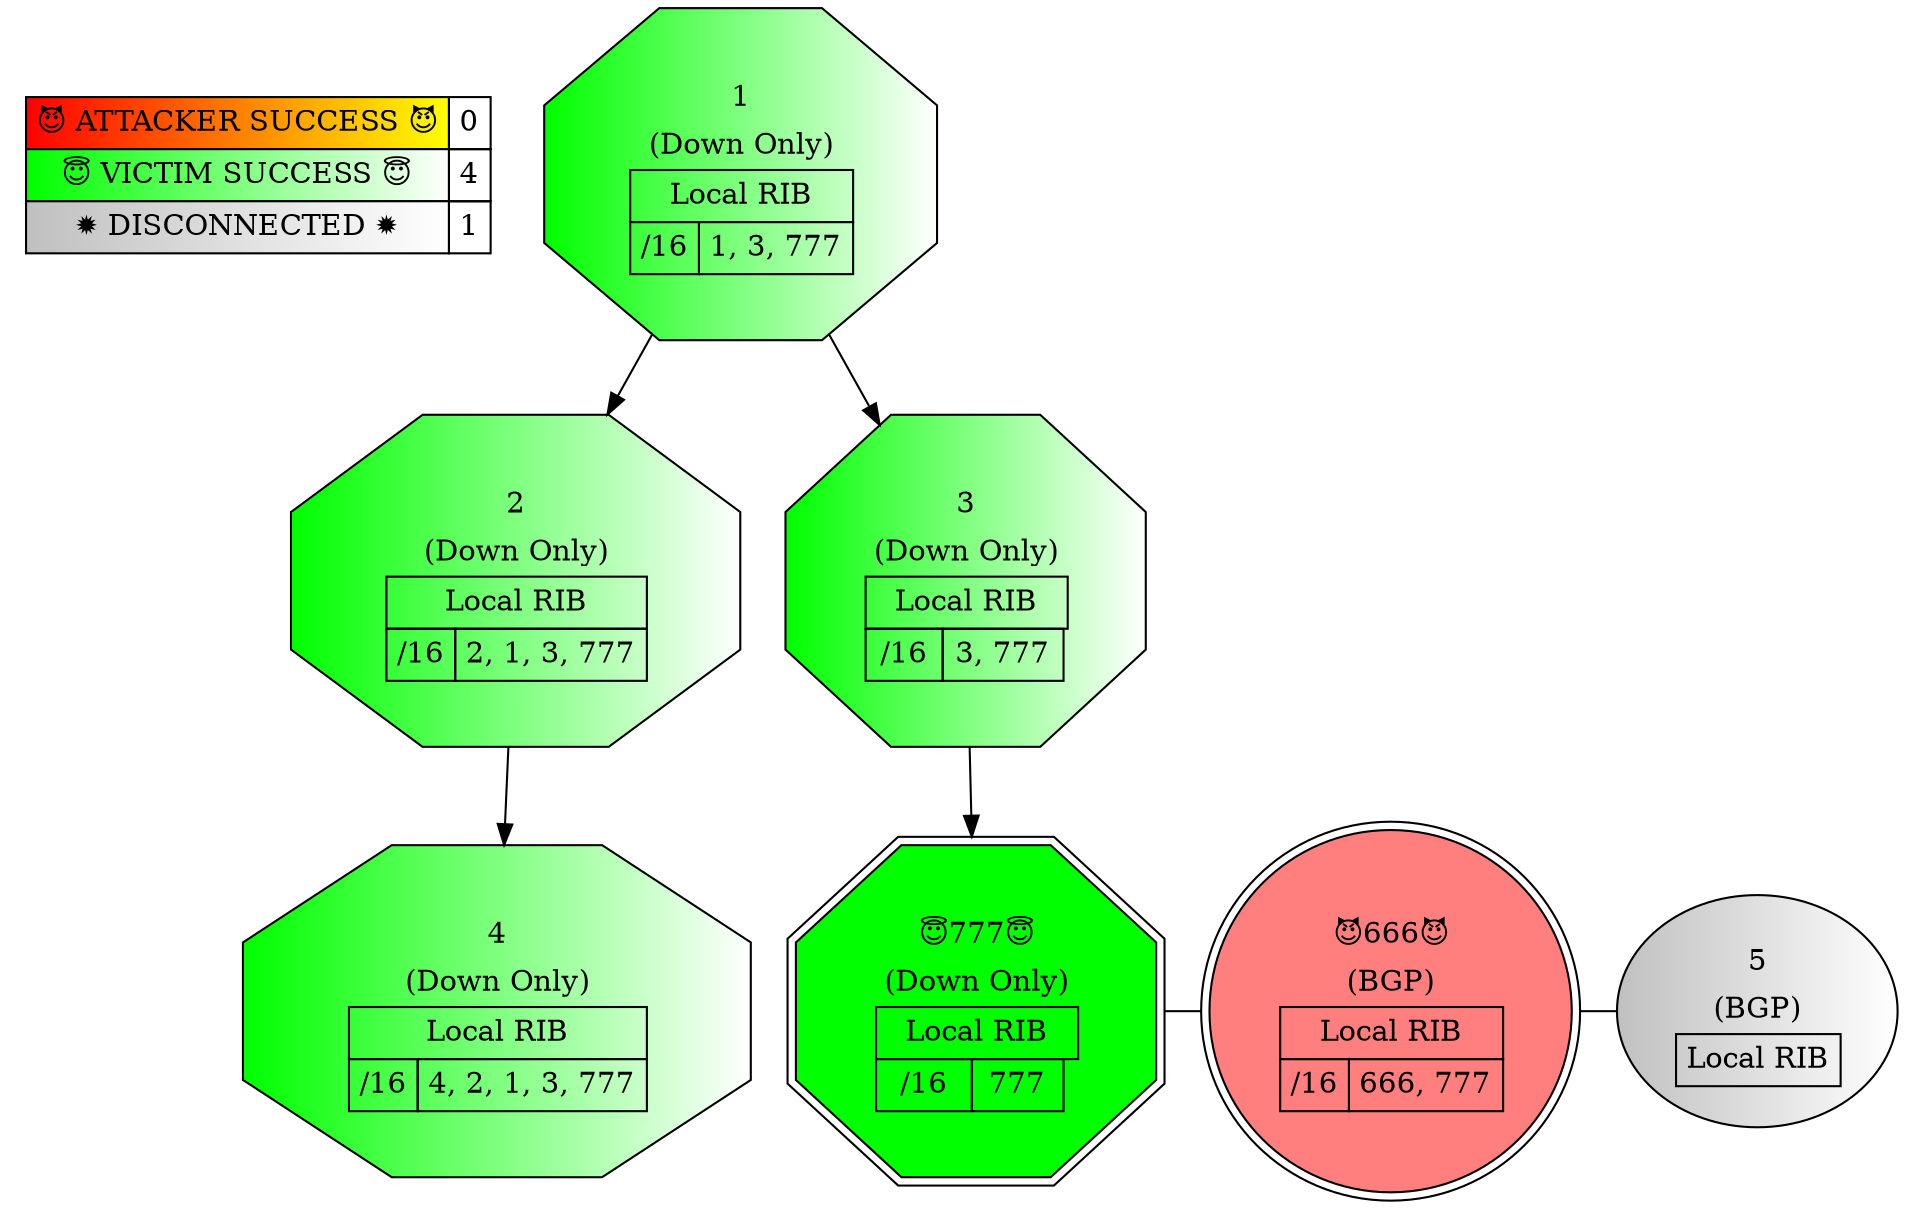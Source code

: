 digraph {
	Legend [label=<<TABLE BORDER="0" CELLBORDER="1" CELLSPACING="0" CELLPADDING="4">
                      <TR>
                        <TD BGCOLOR="red:yellow">&#128520; ATTACKER SUCCESS &#128520;</TD>
                        <TD>0</TD>
                      </TR>
                      <TR>
                        <TD BGCOLOR="green:white">&#128519; VICTIM SUCCESS &#128519;</TD>
                        <TD>4</TD>
                      </TR>
                      <TR>
                        <TD BGCOLOR="grey:white">&#10041; DISCONNECTED &#10041;</TD>
                        <TD>1</TD>
                      </TR>
                    </TABLE>> color=black fillcolor=white shape=plaintext style=filled]
	1 [label=<
                    <TABLE BORDER="0" CELLBORDER="1" CELLSPACING="0" CELLPADDING="4">
                      <TR>
                        <TD COLSPAN="3" BORDER="0">1</TD>
                      </TR>
                      <TR>
                        <TD COLSPAN="3" BORDER="0">(Down Only)</TD>
                      </TR><TR>
                    <TD COLSPAN="3">Local RIB</TD>
                  </TR><TR>
                        <TD>/16</TD>
                        <TD>1, 3, 777</TD>
                      </TR></TABLE>> color=black fillcolor="green:white" shape=octagon style=filled]
	2 [label=<
                    <TABLE BORDER="0" CELLBORDER="1" CELLSPACING="0" CELLPADDING="4">
                      <TR>
                        <TD COLSPAN="3" BORDER="0">2</TD>
                      </TR>
                      <TR>
                        <TD COLSPAN="3" BORDER="0">(Down Only)</TD>
                      </TR><TR>
                    <TD COLSPAN="3">Local RIB</TD>
                  </TR><TR>
                        <TD>/16</TD>
                        <TD>2, 1, 3, 777</TD>
                      </TR></TABLE>> color=black fillcolor="green:white" shape=octagon style=filled]
	3 [label=<
                    <TABLE BORDER="0" CELLBORDER="1" CELLSPACING="0" CELLPADDING="4">
                      <TR>
                        <TD COLSPAN="3" BORDER="0">3</TD>
                      </TR>
                      <TR>
                        <TD COLSPAN="3" BORDER="0">(Down Only)</TD>
                      </TR><TR>
                    <TD COLSPAN="3">Local RIB</TD>
                  </TR><TR>
                        <TD>/16</TD>
                        <TD>3, 777</TD>
                      </TR></TABLE>> color=black fillcolor="green:white" shape=octagon style=filled]
	4 [label=<
                    <TABLE BORDER="0" CELLBORDER="1" CELLSPACING="0" CELLPADDING="4">
                      <TR>
                        <TD COLSPAN="3" BORDER="0">4</TD>
                      </TR>
                      <TR>
                        <TD COLSPAN="3" BORDER="0">(Down Only)</TD>
                      </TR><TR>
                    <TD COLSPAN="3">Local RIB</TD>
                  </TR><TR>
                        <TD>/16</TD>
                        <TD>4, 2, 1, 3, 777</TD>
                      </TR></TABLE>> color=black fillcolor="green:white" shape=octagon style=filled]
	5 [label=<
                    <TABLE BORDER="0" CELLBORDER="1" CELLSPACING="0" CELLPADDING="4">
                      <TR>
                        <TD COLSPAN="3" BORDER="0">5</TD>
                      </TR>
                      <TR>
                        <TD COLSPAN="3" BORDER="0">(BGP)</TD>
                      </TR><TR>
                    <TD COLSPAN="3">Local RIB</TD>
                  </TR></TABLE>> color=black fillcolor="grey:white" style=filled]
	666 [label=<
                    <TABLE BORDER="0" CELLBORDER="1" CELLSPACING="0" CELLPADDING="4">
                      <TR>
                        <TD COLSPAN="3" BORDER="0">&#128520;666&#128520;</TD>
                      </TR>
                      <TR>
                        <TD COLSPAN="3" BORDER="0">(BGP)</TD>
                      </TR><TR>
                    <TD COLSPAN="3">Local RIB</TD>
                  </TR><TR>
                        <TD>/16</TD>
                        <TD>666, 777</TD>
                      </TR></TABLE>> color=black fillcolor="#FF7F7F" shape=doublecircle style=filled]
	777 [label=<
                    <TABLE BORDER="0" CELLBORDER="1" CELLSPACING="0" CELLPADDING="4">
                      <TR>
                        <TD COLSPAN="3" BORDER="0">&#128519;777&#128519;</TD>
                      </TR>
                      <TR>
                        <TD COLSPAN="3" BORDER="0">(Down Only)</TD>
                      </TR><TR>
                    <TD COLSPAN="3">Local RIB</TD>
                  </TR><TR>
                        <TD>/16</TD>
                        <TD>777</TD>
                      </TR></TABLE>> color=black fillcolor=green shape=doubleoctagon style=filled]
	1 -> 2
	1 -> 3
	2 -> 4
	3 -> 777
	666 -> 5 [dir=none]
	777 -> 666 [dir=none]
	subgraph Propagation_rank_0 {
		rank=same
		4
		5
		666
		777
	}
	subgraph Propagation_rank_1 {
		rank=same
		2
		3
	}
	subgraph Propagation_rank_2 {
		rank=same
		1
	}
}
